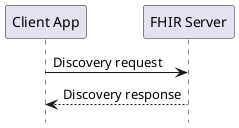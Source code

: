 @startuml
skinparam sequenceMessageAlign left
skinparam shadowing false
hide footbox
participant "Client App" as App
participant "FHIR Server" as Server

App -> Server : Discovery request
App <-- Server : Discovery response
@enduml